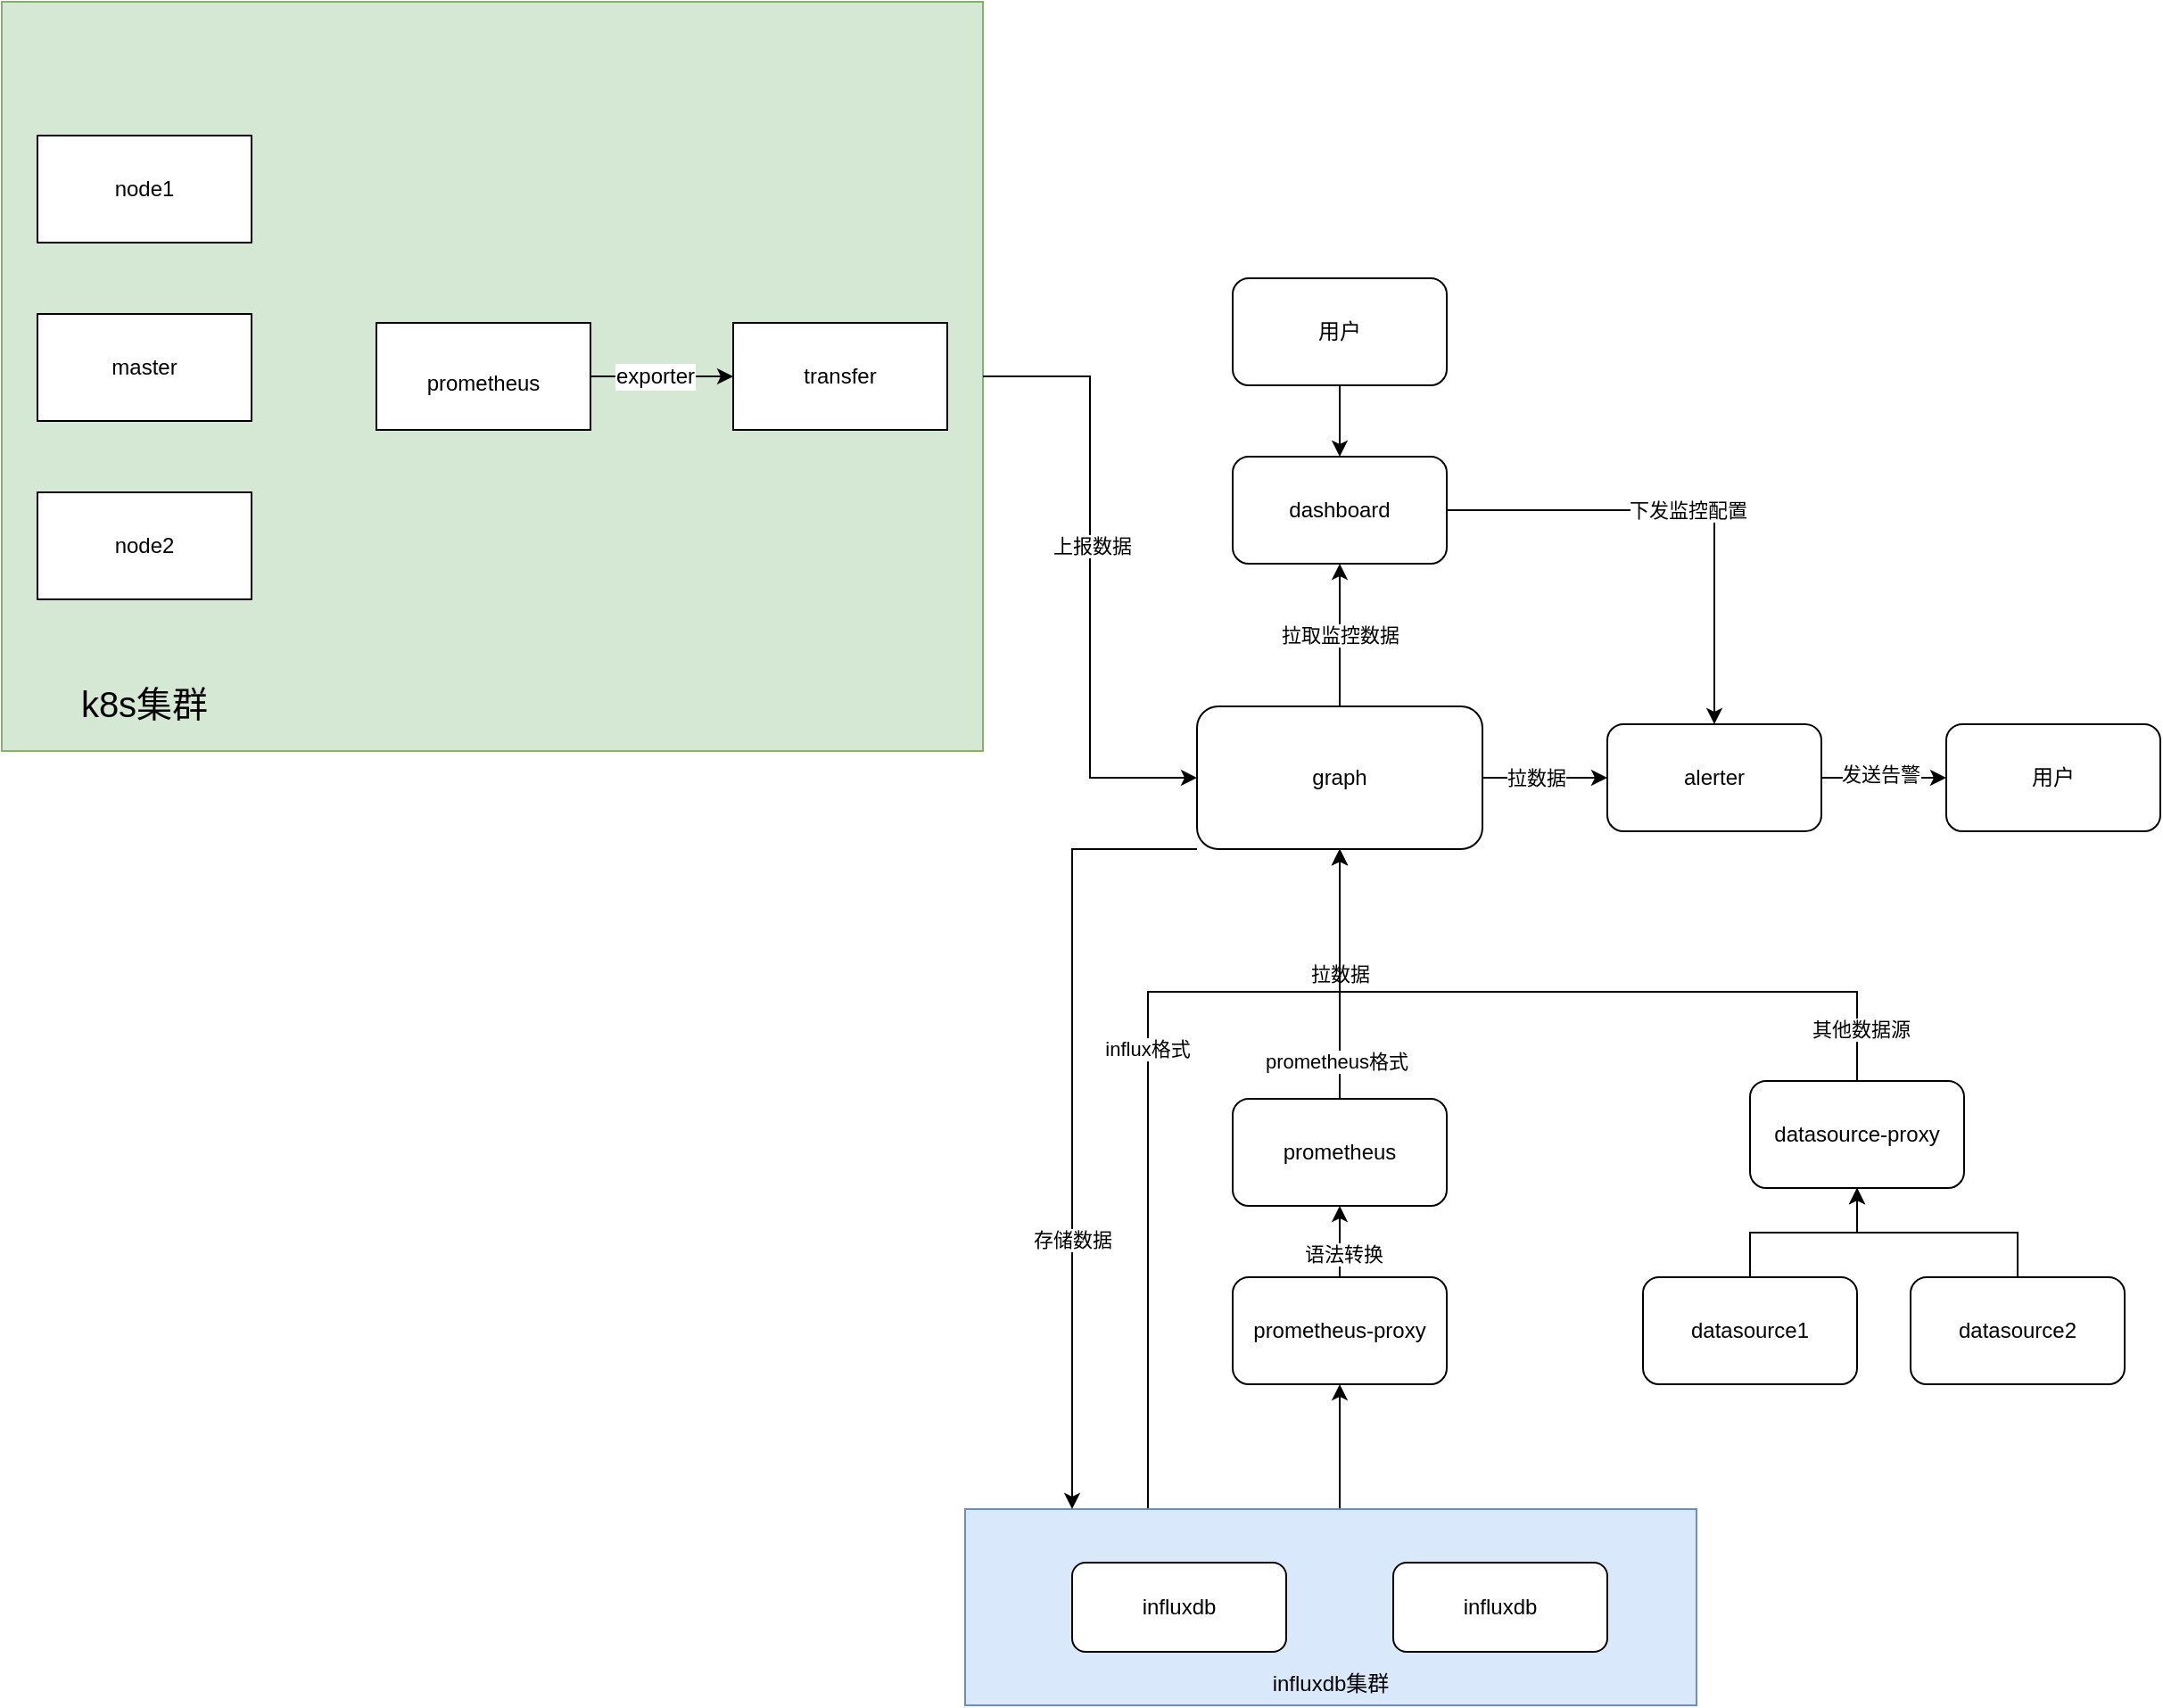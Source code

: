 <mxfile version="24.4.15" type="github">
  <diagram name="第 1 页" id="zJNLE8bN9wBG5qHUzsNH">
    <mxGraphModel dx="2165" dy="1908" grid="1" gridSize="10" guides="1" tooltips="1" connect="1" arrows="1" fold="1" page="1" pageScale="1" pageWidth="827" pageHeight="1169" math="0" shadow="0">
      <root>
        <mxCell id="0" />
        <mxCell id="1" parent="0" />
        <mxCell id="mmYLngL-6dQX-zCMXxUM-1" value="" style="group" vertex="1" connectable="0" parent="1">
          <mxGeometry x="-750" width="530" height="360" as="geometry" />
        </mxCell>
        <mxCell id="mmYLngL-6dQX-zCMXxUM-2" value="" style="rounded=0;whiteSpace=wrap;html=1;direction=south;fillColor=#d5e8d4;strokeColor=#82b366;" vertex="1" parent="mmYLngL-6dQX-zCMXxUM-1">
          <mxGeometry x="-20" y="-75" width="550" height="420" as="geometry" />
        </mxCell>
        <mxCell id="mmYLngL-6dQX-zCMXxUM-3" value="node1" style="rounded=0;whiteSpace=wrap;html=1;" vertex="1" parent="mmYLngL-6dQX-zCMXxUM-1">
          <mxGeometry width="120" height="60" as="geometry" />
        </mxCell>
        <mxCell id="mmYLngL-6dQX-zCMXxUM-4" value="master" style="rounded=0;whiteSpace=wrap;html=1;" vertex="1" parent="mmYLngL-6dQX-zCMXxUM-1">
          <mxGeometry y="100" width="120" height="60" as="geometry" />
        </mxCell>
        <mxCell id="mmYLngL-6dQX-zCMXxUM-5" value="node2" style="rounded=0;whiteSpace=wrap;html=1;" vertex="1" parent="mmYLngL-6dQX-zCMXxUM-1">
          <mxGeometry y="200" width="120" height="60" as="geometry" />
        </mxCell>
        <mxCell id="mmYLngL-6dQX-zCMXxUM-6" value="&lt;font style=&quot;font-size: 20px;&quot;&gt;k8s集群&lt;/font&gt;" style="text;html=1;strokeColor=none;fillColor=none;align=center;verticalAlign=middle;whiteSpace=wrap;rounded=0;" vertex="1" parent="mmYLngL-6dQX-zCMXxUM-1">
          <mxGeometry x="10" y="296" width="100" height="44" as="geometry" />
        </mxCell>
        <mxCell id="mmYLngL-6dQX-zCMXxUM-7" value="&lt;font style=&quot;font-size: 12px;&quot;&gt;prometheus&lt;/font&gt;" style="rounded=0;whiteSpace=wrap;html=1;fontSize=20;" vertex="1" parent="mmYLngL-6dQX-zCMXxUM-1">
          <mxGeometry x="190" y="105" width="120" height="60" as="geometry" />
        </mxCell>
        <mxCell id="mmYLngL-6dQX-zCMXxUM-8" value="transfer" style="rounded=0;whiteSpace=wrap;html=1;" vertex="1" parent="mmYLngL-6dQX-zCMXxUM-1">
          <mxGeometry x="390" y="105" width="120" height="60" as="geometry" />
        </mxCell>
        <mxCell id="mmYLngL-6dQX-zCMXxUM-9" value="" style="edgeStyle=orthogonalEdgeStyle;rounded=0;orthogonalLoop=1;jettySize=auto;html=1;fontSize=20;" edge="1" parent="mmYLngL-6dQX-zCMXxUM-1" source="mmYLngL-6dQX-zCMXxUM-7" target="mmYLngL-6dQX-zCMXxUM-8">
          <mxGeometry relative="1" as="geometry" />
        </mxCell>
        <mxCell id="mmYLngL-6dQX-zCMXxUM-10" value="exporter" style="edgeLabel;html=1;align=center;verticalAlign=middle;resizable=0;points=[];fontSize=12;" vertex="1" connectable="0" parent="mmYLngL-6dQX-zCMXxUM-9">
          <mxGeometry x="-0.114" relative="1" as="geometry">
            <mxPoint as="offset" />
          </mxGeometry>
        </mxCell>
        <mxCell id="mmYLngL-6dQX-zCMXxUM-11" value="" style="edgeStyle=orthogonalEdgeStyle;rounded=0;orthogonalLoop=1;jettySize=auto;html=1;" edge="1" parent="1" source="mmYLngL-6dQX-zCMXxUM-14" target="mmYLngL-6dQX-zCMXxUM-29">
          <mxGeometry relative="1" as="geometry">
            <Array as="points">
              <mxPoint x="-20" y="740" />
              <mxPoint x="-20" y="740" />
            </Array>
          </mxGeometry>
        </mxCell>
        <mxCell id="mmYLngL-6dQX-zCMXxUM-58" style="edgeStyle=orthogonalEdgeStyle;rounded=0;orthogonalLoop=1;jettySize=auto;html=1;exitX=0.25;exitY=0;exitDx=0;exitDy=0;" edge="1" parent="1" source="mmYLngL-6dQX-zCMXxUM-14">
          <mxGeometry relative="1" as="geometry">
            <mxPoint x="-20" y="400" as="targetPoint" />
            <Array as="points">
              <mxPoint x="-128" y="480" />
              <mxPoint x="-20" y="480" />
            </Array>
          </mxGeometry>
        </mxCell>
        <mxCell id="mmYLngL-6dQX-zCMXxUM-59" value="influx格式" style="edgeLabel;html=1;align=center;verticalAlign=middle;resizable=0;points=[];" vertex="1" connectable="0" parent="mmYLngL-6dQX-zCMXxUM-58">
          <mxGeometry x="0.083" y="1" relative="1" as="geometry">
            <mxPoint as="offset" />
          </mxGeometry>
        </mxCell>
        <mxCell id="mmYLngL-6dQX-zCMXxUM-14" value="&lt;br&gt;&lt;br&gt;&lt;br&gt;&lt;br&gt;&lt;br&gt;&lt;br&gt;influxdb集群" style="rounded=0;whiteSpace=wrap;html=1;fillColor=#dae8fc;strokeColor=#6c8ebf;" vertex="1" parent="1">
          <mxGeometry x="-230" y="770" width="410" height="110" as="geometry" />
        </mxCell>
        <mxCell id="mmYLngL-6dQX-zCMXxUM-15" value="下发监控配置" style="edgeStyle=orthogonalEdgeStyle;rounded=0;orthogonalLoop=1;jettySize=auto;html=1;entryX=0.5;entryY=0;entryDx=0;entryDy=0;" edge="1" parent="1" source="mmYLngL-6dQX-zCMXxUM-16" target="mmYLngL-6dQX-zCMXxUM-23">
          <mxGeometry relative="1" as="geometry" />
        </mxCell>
        <mxCell id="mmYLngL-6dQX-zCMXxUM-16" value="dashboard" style="rounded=1;whiteSpace=wrap;html=1;" vertex="1" parent="1">
          <mxGeometry x="-80" y="180" width="120" height="60" as="geometry" />
        </mxCell>
        <mxCell id="mmYLngL-6dQX-zCMXxUM-17" value="拉取监控数据" style="edgeStyle=orthogonalEdgeStyle;rounded=0;orthogonalLoop=1;jettySize=auto;html=1;entryX=0.5;entryY=1;entryDx=0;entryDy=0;" edge="1" parent="1" source="mmYLngL-6dQX-zCMXxUM-20" target="mmYLngL-6dQX-zCMXxUM-16">
          <mxGeometry relative="1" as="geometry" />
        </mxCell>
        <mxCell id="mmYLngL-6dQX-zCMXxUM-18" value="" style="edgeStyle=orthogonalEdgeStyle;rounded=0;orthogonalLoop=1;jettySize=auto;html=1;" edge="1" parent="1" source="mmYLngL-6dQX-zCMXxUM-20" target="mmYLngL-6dQX-zCMXxUM-23">
          <mxGeometry relative="1" as="geometry" />
        </mxCell>
        <mxCell id="mmYLngL-6dQX-zCMXxUM-19" value="拉数据" style="edgeLabel;html=1;align=center;verticalAlign=middle;resizable=0;points=[];" vertex="1" connectable="0" parent="mmYLngL-6dQX-zCMXxUM-18">
          <mxGeometry x="-0.156" relative="1" as="geometry">
            <mxPoint as="offset" />
          </mxGeometry>
        </mxCell>
        <mxCell id="mmYLngL-6dQX-zCMXxUM-60" style="edgeStyle=orthogonalEdgeStyle;rounded=0;orthogonalLoop=1;jettySize=auto;html=1;exitX=0;exitY=1;exitDx=0;exitDy=0;" edge="1" parent="1" source="mmYLngL-6dQX-zCMXxUM-20">
          <mxGeometry relative="1" as="geometry">
            <mxPoint x="-170" y="770" as="targetPoint" />
            <Array as="points">
              <mxPoint x="-170" y="400" />
              <mxPoint x="-170" y="770" />
            </Array>
          </mxGeometry>
        </mxCell>
        <mxCell id="mmYLngL-6dQX-zCMXxUM-61" value="存储数据" style="edgeLabel;html=1;align=center;verticalAlign=middle;resizable=0;points=[];" vertex="1" connectable="0" parent="mmYLngL-6dQX-zCMXxUM-60">
          <mxGeometry x="0.311" relative="1" as="geometry">
            <mxPoint as="offset" />
          </mxGeometry>
        </mxCell>
        <mxCell id="mmYLngL-6dQX-zCMXxUM-20" value="graph" style="rounded=1;whiteSpace=wrap;html=1;" vertex="1" parent="1">
          <mxGeometry x="-100" y="320" width="160" height="80" as="geometry" />
        </mxCell>
        <mxCell id="mmYLngL-6dQX-zCMXxUM-21" value="" style="edgeStyle=orthogonalEdgeStyle;rounded=0;orthogonalLoop=1;jettySize=auto;html=1;" edge="1" parent="1" source="mmYLngL-6dQX-zCMXxUM-23" target="mmYLngL-6dQX-zCMXxUM-40">
          <mxGeometry relative="1" as="geometry" />
        </mxCell>
        <mxCell id="mmYLngL-6dQX-zCMXxUM-22" value="发送告警" style="edgeLabel;html=1;align=center;verticalAlign=middle;resizable=0;points=[];" vertex="1" connectable="0" parent="mmYLngL-6dQX-zCMXxUM-21">
          <mxGeometry x="-0.066" y="2" relative="1" as="geometry">
            <mxPoint as="offset" />
          </mxGeometry>
        </mxCell>
        <mxCell id="mmYLngL-6dQX-zCMXxUM-23" value="alerter" style="rounded=1;whiteSpace=wrap;html=1;" vertex="1" parent="1">
          <mxGeometry x="130" y="330" width="120" height="60" as="geometry" />
        </mxCell>
        <mxCell id="mmYLngL-6dQX-zCMXxUM-24" value="拉数据" style="edgeStyle=orthogonalEdgeStyle;rounded=0;orthogonalLoop=1;jettySize=auto;html=1;" edge="1" parent="1" source="mmYLngL-6dQX-zCMXxUM-26" target="mmYLngL-6dQX-zCMXxUM-20">
          <mxGeometry relative="1" as="geometry" />
        </mxCell>
        <mxCell id="mmYLngL-6dQX-zCMXxUM-25" value="prometheus格式" style="edgeLabel;html=1;align=center;verticalAlign=middle;resizable=0;points=[];" vertex="1" connectable="0" parent="mmYLngL-6dQX-zCMXxUM-24">
          <mxGeometry x="-0.695" y="2" relative="1" as="geometry">
            <mxPoint as="offset" />
          </mxGeometry>
        </mxCell>
        <mxCell id="mmYLngL-6dQX-zCMXxUM-26" value="prometheus" style="rounded=1;whiteSpace=wrap;html=1;" vertex="1" parent="1">
          <mxGeometry x="-80" y="540" width="120" height="60" as="geometry" />
        </mxCell>
        <mxCell id="mmYLngL-6dQX-zCMXxUM-27" value="" style="edgeStyle=orthogonalEdgeStyle;rounded=0;orthogonalLoop=1;jettySize=auto;html=1;" edge="1" parent="1" source="mmYLngL-6dQX-zCMXxUM-29" target="mmYLngL-6dQX-zCMXxUM-26">
          <mxGeometry relative="1" as="geometry" />
        </mxCell>
        <mxCell id="mmYLngL-6dQX-zCMXxUM-28" value="语法转换" style="edgeLabel;html=1;align=center;verticalAlign=middle;resizable=0;points=[];" vertex="1" connectable="0" parent="mmYLngL-6dQX-zCMXxUM-27">
          <mxGeometry x="-0.333" y="-2" relative="1" as="geometry">
            <mxPoint as="offset" />
          </mxGeometry>
        </mxCell>
        <mxCell id="mmYLngL-6dQX-zCMXxUM-29" value="prometheus-proxy" style="rounded=1;whiteSpace=wrap;html=1;" vertex="1" parent="1">
          <mxGeometry x="-80" y="640" width="120" height="60" as="geometry" />
        </mxCell>
        <mxCell id="mmYLngL-6dQX-zCMXxUM-45" style="edgeStyle=orthogonalEdgeStyle;rounded=0;orthogonalLoop=1;jettySize=auto;html=1;entryX=0.5;entryY=1;entryDx=0;entryDy=0;" edge="1" parent="1" source="mmYLngL-6dQX-zCMXxUM-32" target="mmYLngL-6dQX-zCMXxUM-20">
          <mxGeometry relative="1" as="geometry">
            <Array as="points">
              <mxPoint x="270" y="480" />
              <mxPoint x="-20" y="480" />
            </Array>
          </mxGeometry>
        </mxCell>
        <mxCell id="mmYLngL-6dQX-zCMXxUM-46" value="其他数据源" style="edgeLabel;html=1;align=center;verticalAlign=middle;resizable=0;points=[];" vertex="1" connectable="0" parent="mmYLngL-6dQX-zCMXxUM-45">
          <mxGeometry x="-0.861" y="-2" relative="1" as="geometry">
            <mxPoint as="offset" />
          </mxGeometry>
        </mxCell>
        <mxCell id="mmYLngL-6dQX-zCMXxUM-32" value="datasource-proxy" style="rounded=1;whiteSpace=wrap;html=1;" vertex="1" parent="1">
          <mxGeometry x="210" y="530" width="120" height="60" as="geometry" />
        </mxCell>
        <mxCell id="mmYLngL-6dQX-zCMXxUM-33" style="edgeStyle=orthogonalEdgeStyle;rounded=0;orthogonalLoop=1;jettySize=auto;html=1;entryX=0.5;entryY=1;entryDx=0;entryDy=0;" edge="1" parent="1" source="mmYLngL-6dQX-zCMXxUM-34" target="mmYLngL-6dQX-zCMXxUM-32">
          <mxGeometry relative="1" as="geometry" />
        </mxCell>
        <mxCell id="mmYLngL-6dQX-zCMXxUM-34" value="datasource1" style="rounded=1;whiteSpace=wrap;html=1;" vertex="1" parent="1">
          <mxGeometry x="150" y="640" width="120" height="60" as="geometry" />
        </mxCell>
        <mxCell id="mmYLngL-6dQX-zCMXxUM-35" style="edgeStyle=orthogonalEdgeStyle;rounded=0;orthogonalLoop=1;jettySize=auto;html=1;" edge="1" parent="1" source="mmYLngL-6dQX-zCMXxUM-36" target="mmYLngL-6dQX-zCMXxUM-32">
          <mxGeometry relative="1" as="geometry" />
        </mxCell>
        <mxCell id="mmYLngL-6dQX-zCMXxUM-36" value="datasource2" style="rounded=1;whiteSpace=wrap;html=1;" vertex="1" parent="1">
          <mxGeometry x="300" y="640" width="120" height="60" as="geometry" />
        </mxCell>
        <mxCell id="mmYLngL-6dQX-zCMXxUM-37" value="" style="group" vertex="1" connectable="0" parent="1">
          <mxGeometry x="-170" y="800" width="300" height="50" as="geometry" />
        </mxCell>
        <mxCell id="mmYLngL-6dQX-zCMXxUM-38" value="influxdb" style="rounded=1;whiteSpace=wrap;html=1;container=0;" vertex="1" parent="mmYLngL-6dQX-zCMXxUM-37">
          <mxGeometry width="120" height="50" as="geometry" />
        </mxCell>
        <mxCell id="mmYLngL-6dQX-zCMXxUM-39" value="influxdb" style="rounded=1;whiteSpace=wrap;html=1;container=0;" vertex="1" parent="mmYLngL-6dQX-zCMXxUM-37">
          <mxGeometry x="180" width="120" height="50" as="geometry" />
        </mxCell>
        <mxCell id="mmYLngL-6dQX-zCMXxUM-40" value="用户" style="rounded=1;whiteSpace=wrap;html=1;" vertex="1" parent="1">
          <mxGeometry x="320" y="330" width="120" height="60" as="geometry" />
        </mxCell>
        <mxCell id="mmYLngL-6dQX-zCMXxUM-41" value="" style="edgeStyle=orthogonalEdgeStyle;rounded=0;orthogonalLoop=1;jettySize=auto;html=1;" edge="1" parent="1" source="mmYLngL-6dQX-zCMXxUM-42" target="mmYLngL-6dQX-zCMXxUM-16">
          <mxGeometry relative="1" as="geometry" />
        </mxCell>
        <mxCell id="mmYLngL-6dQX-zCMXxUM-42" value="用户" style="rounded=1;whiteSpace=wrap;html=1;" vertex="1" parent="1">
          <mxGeometry x="-80" y="80" width="120" height="60" as="geometry" />
        </mxCell>
        <mxCell id="mmYLngL-6dQX-zCMXxUM-47" style="edgeStyle=orthogonalEdgeStyle;rounded=0;orthogonalLoop=1;jettySize=auto;html=1;entryX=0;entryY=0.5;entryDx=0;entryDy=0;" edge="1" parent="1" source="mmYLngL-6dQX-zCMXxUM-2" target="mmYLngL-6dQX-zCMXxUM-20">
          <mxGeometry relative="1" as="geometry" />
        </mxCell>
        <mxCell id="mmYLngL-6dQX-zCMXxUM-48" value="上报数据" style="edgeLabel;html=1;align=center;verticalAlign=middle;resizable=0;points=[];" vertex="1" connectable="0" parent="mmYLngL-6dQX-zCMXxUM-47">
          <mxGeometry x="-0.101" y="1" relative="1" as="geometry">
            <mxPoint as="offset" />
          </mxGeometry>
        </mxCell>
      </root>
    </mxGraphModel>
  </diagram>
</mxfile>
